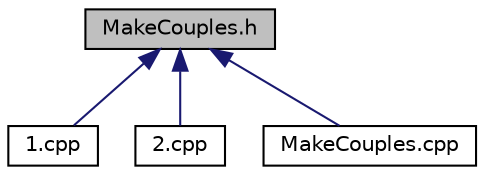 digraph "MakeCouples.h"
{
  edge [fontname="Helvetica",fontsize="10",labelfontname="Helvetica",labelfontsize="10"];
  node [fontname="Helvetica",fontsize="10",shape=record];
  Node1 [label="MakeCouples.h",height=0.2,width=0.4,color="black", fillcolor="grey75", style="filled", fontcolor="black"];
  Node1 -> Node2 [dir="back",color="midnightblue",fontsize="10",style="solid"];
  Node2 [label="1.cpp",height=0.2,width=0.4,color="black", fillcolor="white", style="filled",URL="$1_8cpp.html"];
  Node1 -> Node3 [dir="back",color="midnightblue",fontsize="10",style="solid"];
  Node3 [label="2.cpp",height=0.2,width=0.4,color="black", fillcolor="white", style="filled",URL="$2_8cpp.html"];
  Node1 -> Node4 [dir="back",color="midnightblue",fontsize="10",style="solid"];
  Node4 [label="MakeCouples.cpp",height=0.2,width=0.4,color="black", fillcolor="white", style="filled",URL="$_make_couples_8cpp.html"];
}
